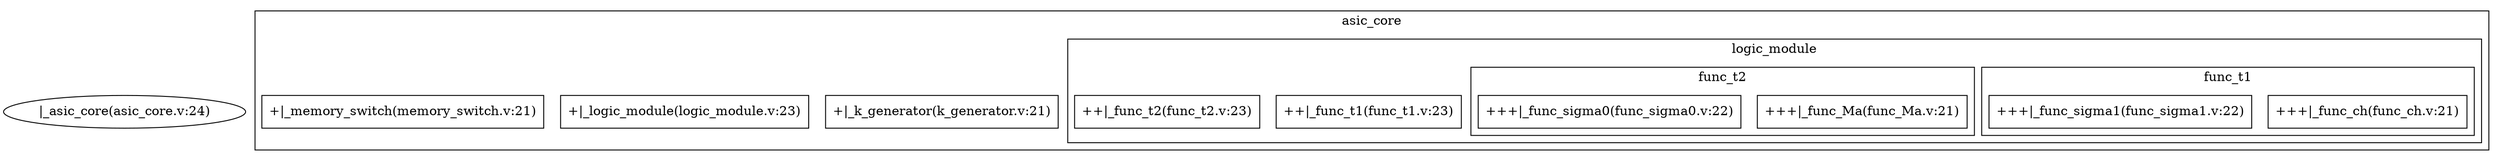 graph parent {
	"|_asic_core(asic_core.v:24)
" [label="|_asic_core(asic_core.v:24)
"]
	subgraph clusterasic_core {
		node [shape=box]
		graph [label=asic_core]
		"+|_k_generator(k_generator.v:21)
" [label="+|_k_generator(k_generator.v:21)
"]
		subgraph clusterk_generator {
			node [shape=box]
			graph [label=k_generator]
		}
		subgraph clusterk_generator {
			node [shape=box]
			graph [label=k_generator]
		}
		subgraph clusterk_generator {
			node [shape=box]
			graph [label=k_generator]
		}
		subgraph clusterk_generator {
			node [shape=box]
			graph [label=k_generator]
		}
		subgraph clusterk_generator {
			node [shape=box]
			graph [label=k_generator]
		}
		subgraph clusterk_generator {
			node [shape=box]
			graph [label=k_generator]
		}
		subgraph clusterk_generator {
			node [shape=box]
			graph [label=k_generator]
		}
		subgraph clusterk_generator {
			node [shape=box]
			graph [label=k_generator]
		}
		subgraph clusterk_generator {
			node [shape=box]
			graph [label=k_generator]
		}
		subgraph clusterk_generator {
			node [shape=box]
			graph [label=k_generator]
		}
		subgraph clusterk_generator {
			node [shape=box]
			graph [label=k_generator]
		}
		subgraph clusterk_generator {
			node [shape=box]
			graph [label=k_generator]
		}
		subgraph clusterk_generator {
			node [shape=box]
			graph [label=k_generator]
		}
		subgraph clusterk_generator {
			node [shape=box]
			graph [label=k_generator]
		}
		subgraph clusterk_generator {
			node [shape=box]
			graph [label=k_generator]
		}
		subgraph clusterk_generator {
			node [shape=box]
			graph [label=k_generator]
		}
		subgraph clusterk_generator {
			node [shape=box]
			graph [label=k_generator]
		}
		subgraph clusterk_generator {
			node [shape=box]
			graph [label=k_generator]
		}
		subgraph clusterk_generator {
			node [shape=box]
			graph [label=k_generator]
		}
		subgraph clusterk_generator {
			node [shape=box]
			graph [label=k_generator]
		}
		subgraph clusterk_generator {
			node [shape=box]
			graph [label=k_generator]
		}
		subgraph clusterk_generator {
			node [shape=box]
			graph [label=k_generator]
		}
		subgraph clusterk_generator {
			node [shape=box]
			graph [label=k_generator]
		}
		subgraph clusterk_generator {
			node [shape=box]
			graph [label=k_generator]
		}
		subgraph clusterk_generator {
			node [shape=box]
			graph [label=k_generator]
		}
		subgraph clusterk_generator {
			node [shape=box]
			graph [label=k_generator]
		}
		subgraph clusterk_generator {
			node [shape=box]
			graph [label=k_generator]
		}
		subgraph clusterk_generator {
			node [shape=box]
			graph [label=k_generator]
		}
		subgraph clusterk_generator {
			node [shape=box]
			graph [label=k_generator]
		}
		subgraph clusterk_generator {
			node [shape=box]
			graph [label=k_generator]
		}
		subgraph clusterk_generator {
			node [shape=box]
			graph [label=k_generator]
		}
		subgraph clusterk_generator {
			node [shape=box]
			graph [label=k_generator]
		}
		subgraph clusterk_generator {
			node [shape=box]
			graph [label=k_generator]
		}
		subgraph clusterk_generator {
			node [shape=box]
			graph [label=k_generator]
		}
		subgraph clusterk_generator {
			node [shape=box]
			graph [label=k_generator]
		}
		subgraph clusterk_generator {
			node [shape=box]
			graph [label=k_generator]
		}
		subgraph clusterk_generator {
			node [shape=box]
			graph [label=k_generator]
		}
		subgraph clusterk_generator {
			node [shape=box]
			graph [label=k_generator]
		}
		subgraph clusterk_generator {
			node [shape=box]
			graph [label=k_generator]
		}
		subgraph clusterk_generator {
			node [shape=box]
			graph [label=k_generator]
		}
		subgraph clusterk_generator {
			node [shape=box]
			graph [label=k_generator]
		}
		subgraph clusterk_generator {
			node [shape=box]
			graph [label=k_generator]
		}
		subgraph clusterk_generator {
			node [shape=box]
			graph [label=k_generator]
		}
		subgraph clusterk_generator {
			node [shape=box]
			graph [label=k_generator]
		}
		subgraph clusterk_generator {
			node [shape=box]
			graph [label=k_generator]
		}
		subgraph clusterk_generator {
			node [shape=box]
			graph [label=k_generator]
		}
		subgraph clusterk_generator {
			node [shape=box]
			graph [label=k_generator]
		}
		subgraph clusterk_generator {
			node [shape=box]
			graph [label=k_generator]
		}
		subgraph clusterk_generator {
			node [shape=box]
			graph [label=k_generator]
		}
		subgraph clusterk_generator {
			node [shape=box]
			graph [label=k_generator]
		}
		subgraph clusterk_generator {
			node [shape=box]
			graph [label=k_generator]
		}
		subgraph clusterk_generator {
			node [shape=box]
			graph [label=k_generator]
		}
		subgraph clusterk_generator {
			node [shape=box]
			graph [label=k_generator]
		}
		subgraph clusterk_generator {
			node [shape=box]
			graph [label=k_generator]
		}
		subgraph clusterk_generator {
			node [shape=box]
			graph [label=k_generator]
		}
		subgraph clusterk_generator {
			node [shape=box]
			graph [label=k_generator]
		}
		subgraph clusterk_generator {
			node [shape=box]
			graph [label=k_generator]
		}
		subgraph clusterk_generator {
			node [shape=box]
			graph [label=k_generator]
		}
		subgraph clusterk_generator {
			node [shape=box]
			graph [label=k_generator]
		}
		subgraph clusterk_generator {
			node [shape=box]
			graph [label=k_generator]
		}
		subgraph clusterk_generator {
			node [shape=box]
			graph [label=k_generator]
		}
		subgraph clusterk_generator {
			node [shape=box]
			graph [label=k_generator]
		}
		subgraph clusterk_generator {
			node [shape=box]
			graph [label=k_generator]
		}
		subgraph clusterk_generator {
			node [shape=box]
			graph [label=k_generator]
		}
		subgraph clusterk_generator {
			node [shape=box]
			graph [label=k_generator]
		}
	}
	subgraph clusterasic_core {
		node [shape=box]
		graph [label=asic_core]
		"+|_logic_module(logic_module.v:23)
" [label="+|_logic_module(logic_module.v:23)
"]
		subgraph clusterlogic_module {
			node [shape=box]
			graph [label=logic_module]
		}
		subgraph clusterlogic_module {
			node [shape=box]
			graph [label=logic_module]
		}
		subgraph clusterlogic_module {
			node [shape=box]
			graph [label=logic_module]
			"++|_func_t1(func_t1.v:23)
" [label="++|_func_t1(func_t1.v:23)
"]
			subgraph clusterfunc_t1 {
				node [shape=box]
				graph [label=func_t1]
			}
			subgraph clusterfunc_t1 {
				node [shape=box]
				graph [label=func_t1]
			}
			subgraph clusterfunc_t1 {
				node [shape=box]
				graph [label=func_t1]
			}
			subgraph clusterfunc_t1 {
				node [shape=box]
				graph [label=func_t1]
			}
			subgraph clusterfunc_t1 {
				node [shape=box]
				graph [label=func_t1]
				"+++|_func_ch(func_ch.v:21)
" [label="+++|_func_ch(func_ch.v:21)
"]
				subgraph clusterfunc_ch {
					node [shape=box]
					graph [label=func_ch]
				}
				subgraph clusterfunc_ch {
					node [shape=box]
					graph [label=func_ch]
				}
				subgraph clusterfunc_ch {
					node [shape=box]
					graph [label=func_ch]
				}
				subgraph clusterfunc_ch {
					node [shape=box]
					graph [label=func_ch]
				}
			}
			subgraph clusterfunc_t1 {
				node [shape=box]
				graph [label=func_t1]
				"+++|_func_sigma1(func_sigma1.v:22)
" [label="+++|_func_sigma1(func_sigma1.v:22)
"]
				subgraph clusterfunc_sigma1 {
					node [shape=box]
					graph [label=func_sigma1]
				}
				subgraph clusterfunc_sigma1 {
					node [shape=box]
					graph [label=func_sigma1]
				}
				subgraph clusterfunc_sigma1 {
					node [shape=box]
					graph [label=func_sigma1]
				}
				subgraph clusterfunc_sigma1 {
					node [shape=box]
					graph [label=func_sigma1]
				}
				subgraph clusterfunc_sigma1 {
					node [shape=box]
					graph [label=func_sigma1]
				}
			}
		}
		subgraph clusterlogic_module {
			node [shape=box]
			graph [label=logic_module]
			"++|_func_t2(func_t2.v:23)
" [label="++|_func_t2(func_t2.v:23)
"]
			subgraph clusterfunc_t2 {
				node [shape=box]
				graph [label=func_t2]
			}
			subgraph clusterfunc_t2 {
				node [shape=box]
				graph [label=func_t2]
				"+++|_func_Ma(func_Ma.v:21)
" [label="+++|_func_Ma(func_Ma.v:21)
"]
				subgraph clusterfunc_Ma {
					node [shape=box]
					graph [label=func_Ma]
				}
				subgraph clusterfunc_Ma {
					node [shape=box]
					graph [label=func_Ma]
				}
				subgraph clusterfunc_Ma {
					node [shape=box]
					graph [label=func_Ma]
				}
				subgraph clusterfunc_Ma {
					node [shape=box]
					graph [label=func_Ma]
				}
				subgraph clusterfunc_Ma {
					node [shape=box]
					graph [label=func_Ma]
				}
			}
			subgraph clusterfunc_t2 {
				node [shape=box]
				graph [label=func_t2]
				"+++|_func_sigma0(func_sigma0.v:22)
" [label="+++|_func_sigma0(func_sigma0.v:22)
"]
				subgraph clusterfunc_sigma0 {
					node [shape=box]
					graph [label=func_sigma0]
				}
				subgraph clusterfunc_sigma0 {
					node [shape=box]
					graph [label=func_sigma0]
				}
				subgraph clusterfunc_sigma0 {
					node [shape=box]
					graph [label=func_sigma0]
				}
				subgraph clusterfunc_sigma0 {
					node [shape=box]
					graph [label=func_sigma0]
				}
				subgraph clusterfunc_sigma0 {
					node [shape=box]
					graph [label=func_sigma0]
				}
			}
		}
	}
	subgraph clusterasic_core {
		node [shape=box]
		graph [label=asic_core]
		"+|_memory_switch(memory_switch.v:21)
" [label="+|_memory_switch(memory_switch.v:21)
"]
		subgraph clustermemory_switch {
			node [shape=box]
			graph [label=memory_switch]
		}
		subgraph clustermemory_switch {
			node [shape=box]
			graph [label=memory_switch]
		}
		subgraph clustermemory_switch {
			node [shape=box]
			graph [label=memory_switch]
		}
		subgraph clustermemory_switch {
			node [shape=box]
			graph [label=memory_switch]
		}
		subgraph clustermemory_switch {
			node [shape=box]
			graph [label=memory_switch]
		}
		subgraph clustermemory_switch {
			node [shape=box]
			graph [label=memory_switch]
		}
		subgraph clustermemory_switch {
			node [shape=box]
			graph [label=memory_switch]
		}
		subgraph clustermemory_switch {
			node [shape=box]
			graph [label=memory_switch]
		}
		subgraph clustermemory_switch {
			node [shape=box]
			graph [label=memory_switch]
		}
		subgraph clustermemory_switch {
			node [shape=box]
			graph [label=memory_switch]
		}
		subgraph clustermemory_switch {
			node [shape=box]
			graph [label=memory_switch]
		}
		subgraph clustermemory_switch {
			node [shape=box]
			graph [label=memory_switch]
		}
		subgraph clustermemory_switch {
			node [shape=box]
			graph [label=memory_switch]
		}
		subgraph clustermemory_switch {
			node [shape=box]
			graph [label=memory_switch]
		}
		subgraph clustermemory_switch {
			node [shape=box]
			graph [label=memory_switch]
		}
		subgraph clustermemory_switch {
			node [shape=box]
			graph [label=memory_switch]
		}
	}
}
